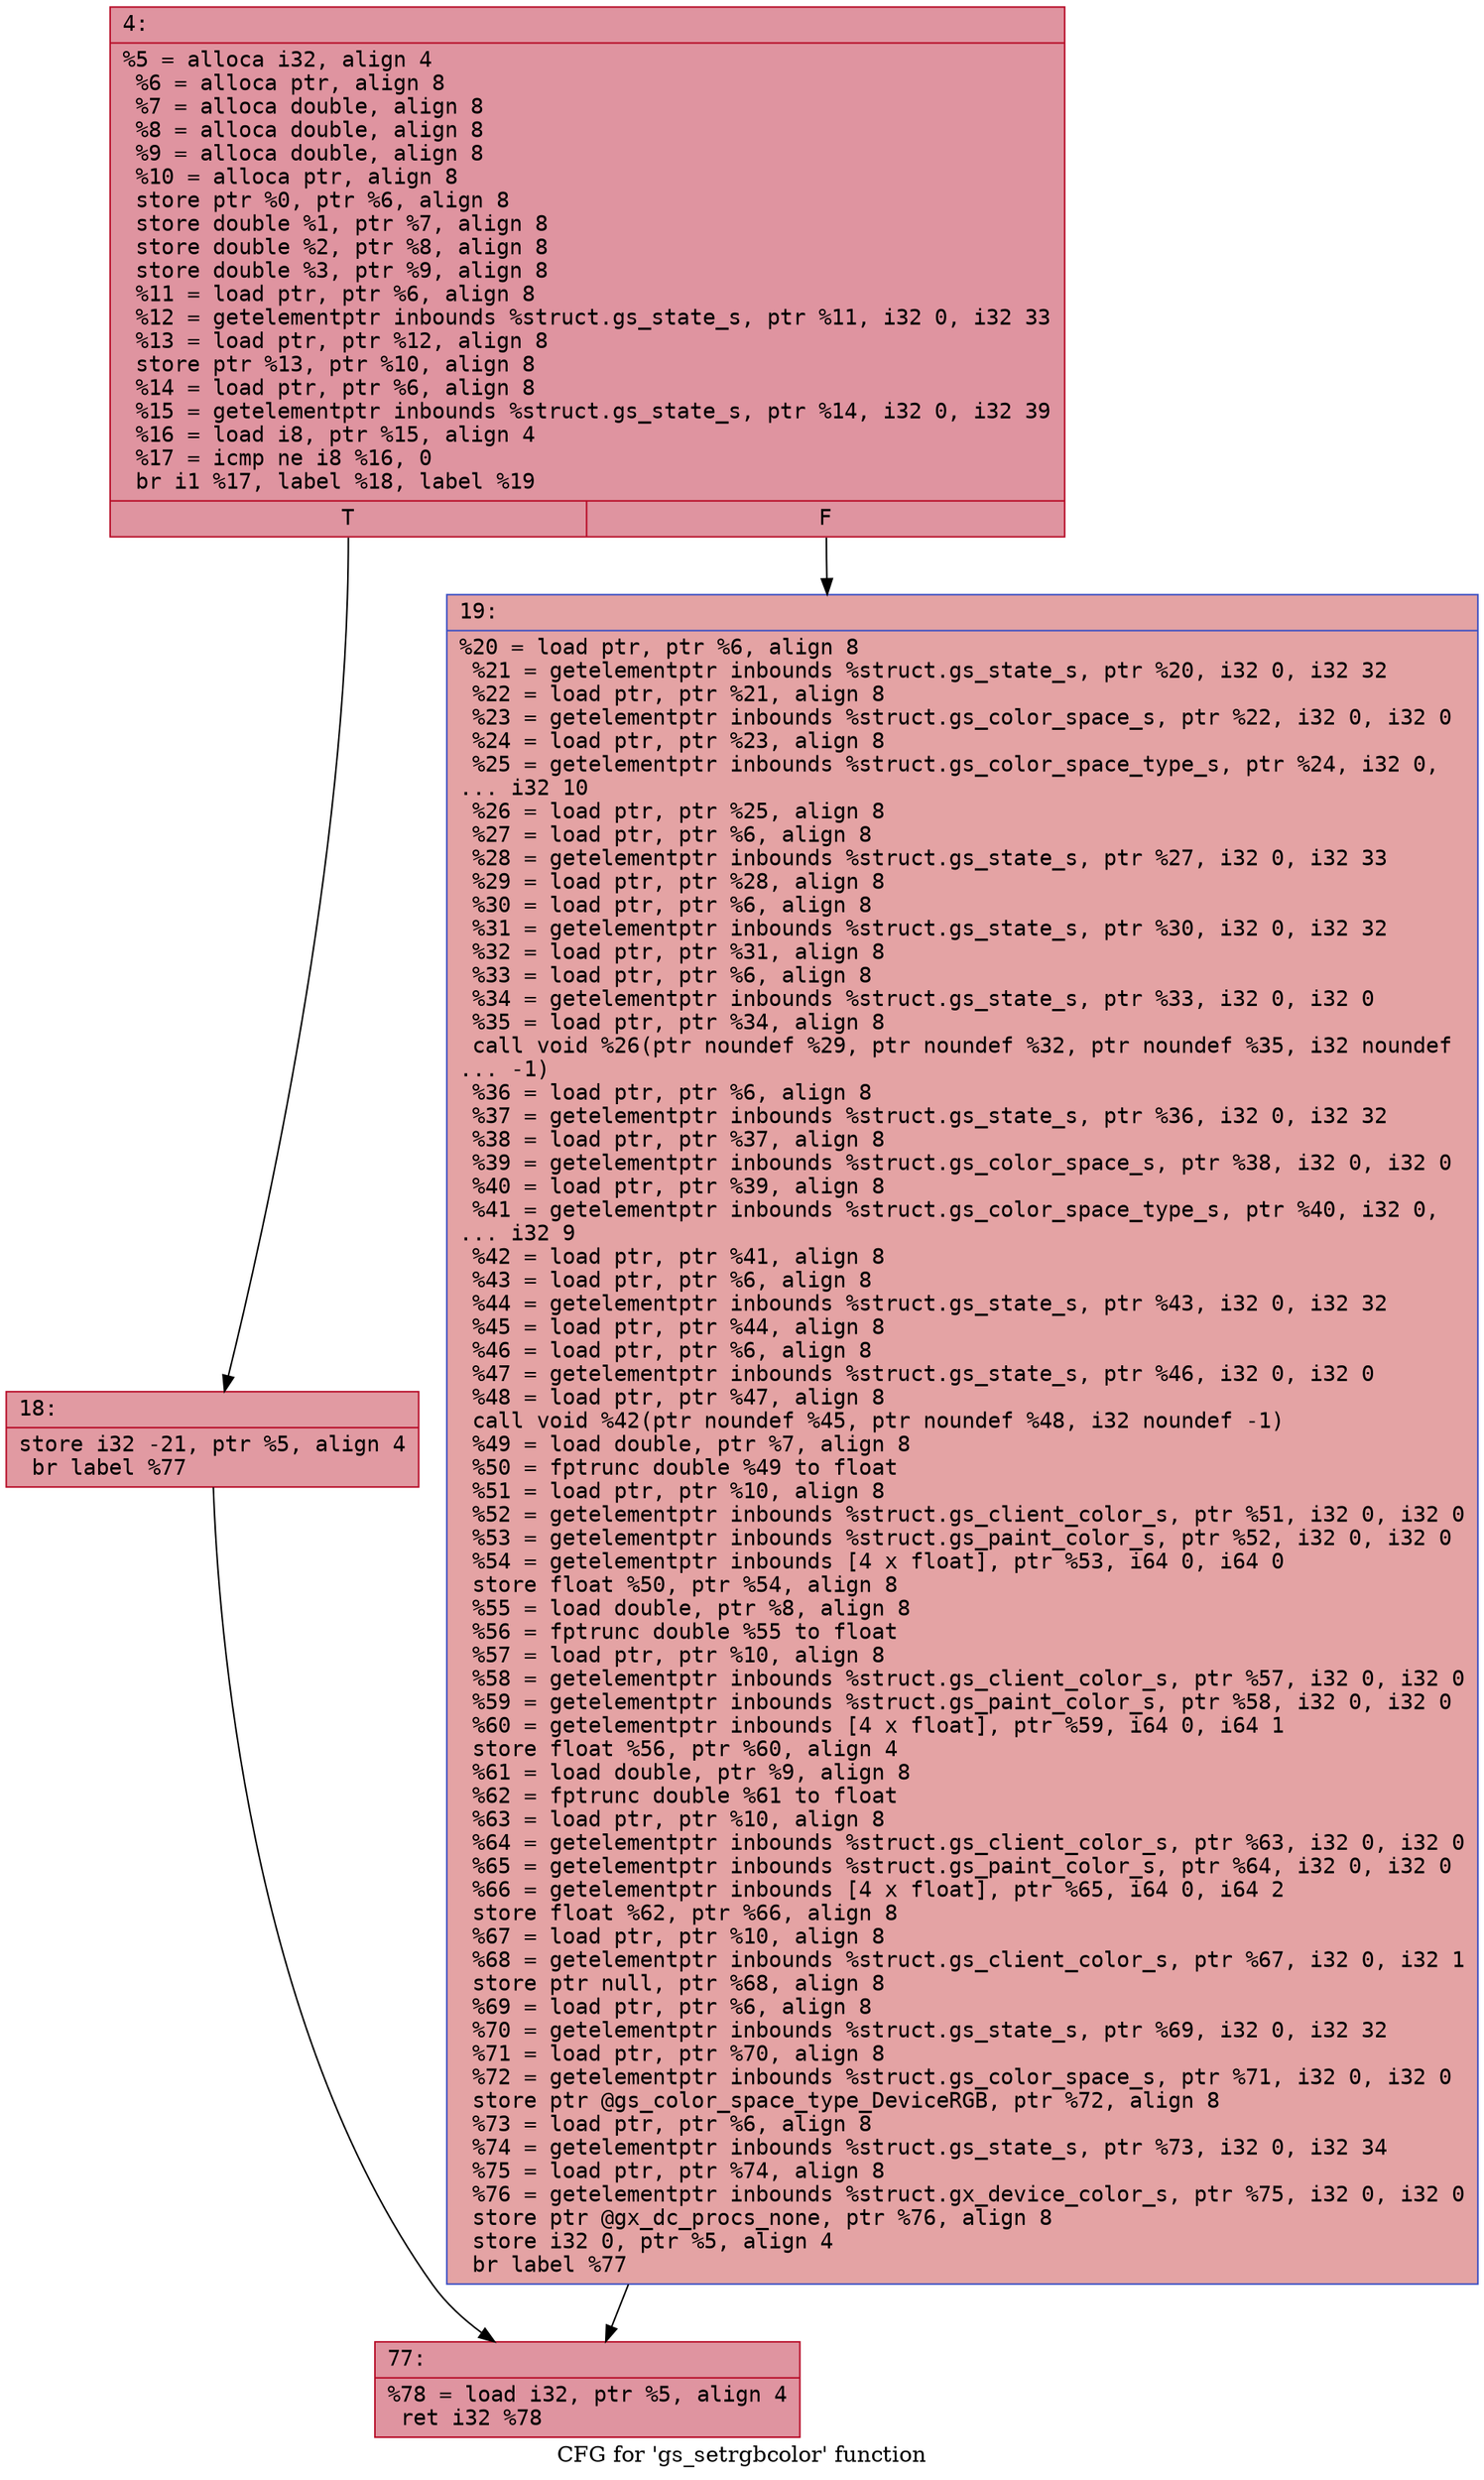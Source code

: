 digraph "CFG for 'gs_setrgbcolor' function" {
	label="CFG for 'gs_setrgbcolor' function";

	Node0x60000256d4f0 [shape=record,color="#b70d28ff", style=filled, fillcolor="#b70d2870" fontname="Courier",label="{4:\l|  %5 = alloca i32, align 4\l  %6 = alloca ptr, align 8\l  %7 = alloca double, align 8\l  %8 = alloca double, align 8\l  %9 = alloca double, align 8\l  %10 = alloca ptr, align 8\l  store ptr %0, ptr %6, align 8\l  store double %1, ptr %7, align 8\l  store double %2, ptr %8, align 8\l  store double %3, ptr %9, align 8\l  %11 = load ptr, ptr %6, align 8\l  %12 = getelementptr inbounds %struct.gs_state_s, ptr %11, i32 0, i32 33\l  %13 = load ptr, ptr %12, align 8\l  store ptr %13, ptr %10, align 8\l  %14 = load ptr, ptr %6, align 8\l  %15 = getelementptr inbounds %struct.gs_state_s, ptr %14, i32 0, i32 39\l  %16 = load i8, ptr %15, align 4\l  %17 = icmp ne i8 %16, 0\l  br i1 %17, label %18, label %19\l|{<s0>T|<s1>F}}"];
	Node0x60000256d4f0:s0 -> Node0x60000256d540[tooltip="4 -> 18\nProbability 62.50%" ];
	Node0x60000256d4f0:s1 -> Node0x60000256d590[tooltip="4 -> 19\nProbability 37.50%" ];
	Node0x60000256d540 [shape=record,color="#b70d28ff", style=filled, fillcolor="#bb1b2c70" fontname="Courier",label="{18:\l|  store i32 -21, ptr %5, align 4\l  br label %77\l}"];
	Node0x60000256d540 -> Node0x60000256d5e0[tooltip="18 -> 77\nProbability 100.00%" ];
	Node0x60000256d590 [shape=record,color="#3d50c3ff", style=filled, fillcolor="#c32e3170" fontname="Courier",label="{19:\l|  %20 = load ptr, ptr %6, align 8\l  %21 = getelementptr inbounds %struct.gs_state_s, ptr %20, i32 0, i32 32\l  %22 = load ptr, ptr %21, align 8\l  %23 = getelementptr inbounds %struct.gs_color_space_s, ptr %22, i32 0, i32 0\l  %24 = load ptr, ptr %23, align 8\l  %25 = getelementptr inbounds %struct.gs_color_space_type_s, ptr %24, i32 0,\l... i32 10\l  %26 = load ptr, ptr %25, align 8\l  %27 = load ptr, ptr %6, align 8\l  %28 = getelementptr inbounds %struct.gs_state_s, ptr %27, i32 0, i32 33\l  %29 = load ptr, ptr %28, align 8\l  %30 = load ptr, ptr %6, align 8\l  %31 = getelementptr inbounds %struct.gs_state_s, ptr %30, i32 0, i32 32\l  %32 = load ptr, ptr %31, align 8\l  %33 = load ptr, ptr %6, align 8\l  %34 = getelementptr inbounds %struct.gs_state_s, ptr %33, i32 0, i32 0\l  %35 = load ptr, ptr %34, align 8\l  call void %26(ptr noundef %29, ptr noundef %32, ptr noundef %35, i32 noundef\l... -1)\l  %36 = load ptr, ptr %6, align 8\l  %37 = getelementptr inbounds %struct.gs_state_s, ptr %36, i32 0, i32 32\l  %38 = load ptr, ptr %37, align 8\l  %39 = getelementptr inbounds %struct.gs_color_space_s, ptr %38, i32 0, i32 0\l  %40 = load ptr, ptr %39, align 8\l  %41 = getelementptr inbounds %struct.gs_color_space_type_s, ptr %40, i32 0,\l... i32 9\l  %42 = load ptr, ptr %41, align 8\l  %43 = load ptr, ptr %6, align 8\l  %44 = getelementptr inbounds %struct.gs_state_s, ptr %43, i32 0, i32 32\l  %45 = load ptr, ptr %44, align 8\l  %46 = load ptr, ptr %6, align 8\l  %47 = getelementptr inbounds %struct.gs_state_s, ptr %46, i32 0, i32 0\l  %48 = load ptr, ptr %47, align 8\l  call void %42(ptr noundef %45, ptr noundef %48, i32 noundef -1)\l  %49 = load double, ptr %7, align 8\l  %50 = fptrunc double %49 to float\l  %51 = load ptr, ptr %10, align 8\l  %52 = getelementptr inbounds %struct.gs_client_color_s, ptr %51, i32 0, i32 0\l  %53 = getelementptr inbounds %struct.gs_paint_color_s, ptr %52, i32 0, i32 0\l  %54 = getelementptr inbounds [4 x float], ptr %53, i64 0, i64 0\l  store float %50, ptr %54, align 8\l  %55 = load double, ptr %8, align 8\l  %56 = fptrunc double %55 to float\l  %57 = load ptr, ptr %10, align 8\l  %58 = getelementptr inbounds %struct.gs_client_color_s, ptr %57, i32 0, i32 0\l  %59 = getelementptr inbounds %struct.gs_paint_color_s, ptr %58, i32 0, i32 0\l  %60 = getelementptr inbounds [4 x float], ptr %59, i64 0, i64 1\l  store float %56, ptr %60, align 4\l  %61 = load double, ptr %9, align 8\l  %62 = fptrunc double %61 to float\l  %63 = load ptr, ptr %10, align 8\l  %64 = getelementptr inbounds %struct.gs_client_color_s, ptr %63, i32 0, i32 0\l  %65 = getelementptr inbounds %struct.gs_paint_color_s, ptr %64, i32 0, i32 0\l  %66 = getelementptr inbounds [4 x float], ptr %65, i64 0, i64 2\l  store float %62, ptr %66, align 8\l  %67 = load ptr, ptr %10, align 8\l  %68 = getelementptr inbounds %struct.gs_client_color_s, ptr %67, i32 0, i32 1\l  store ptr null, ptr %68, align 8\l  %69 = load ptr, ptr %6, align 8\l  %70 = getelementptr inbounds %struct.gs_state_s, ptr %69, i32 0, i32 32\l  %71 = load ptr, ptr %70, align 8\l  %72 = getelementptr inbounds %struct.gs_color_space_s, ptr %71, i32 0, i32 0\l  store ptr @gs_color_space_type_DeviceRGB, ptr %72, align 8\l  %73 = load ptr, ptr %6, align 8\l  %74 = getelementptr inbounds %struct.gs_state_s, ptr %73, i32 0, i32 34\l  %75 = load ptr, ptr %74, align 8\l  %76 = getelementptr inbounds %struct.gx_device_color_s, ptr %75, i32 0, i32 0\l  store ptr @gx_dc_procs_none, ptr %76, align 8\l  store i32 0, ptr %5, align 4\l  br label %77\l}"];
	Node0x60000256d590 -> Node0x60000256d5e0[tooltip="19 -> 77\nProbability 100.00%" ];
	Node0x60000256d5e0 [shape=record,color="#b70d28ff", style=filled, fillcolor="#b70d2870" fontname="Courier",label="{77:\l|  %78 = load i32, ptr %5, align 4\l  ret i32 %78\l}"];
}
